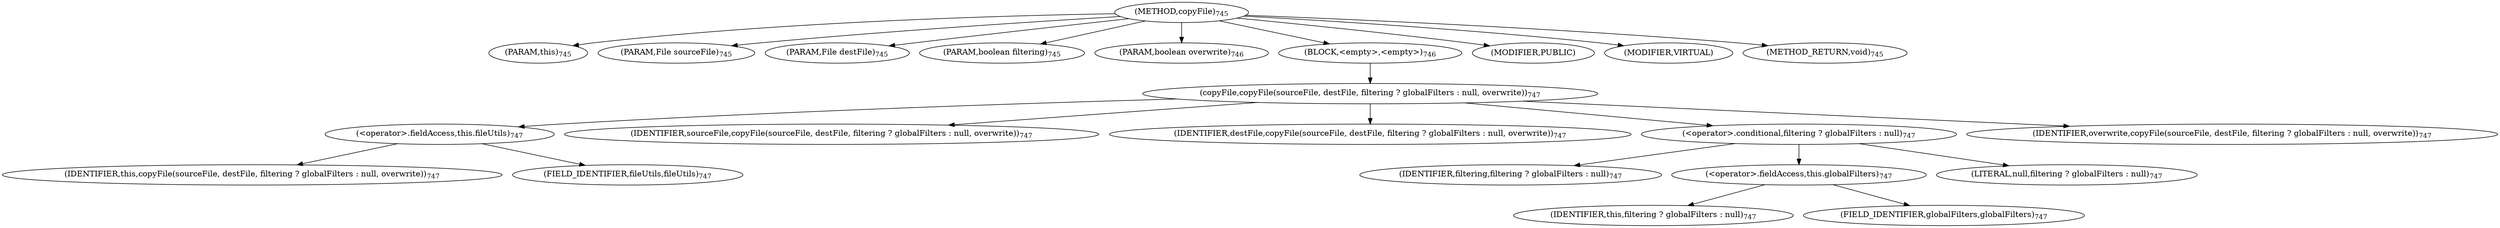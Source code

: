 digraph "copyFile" {  
"1934" [label = <(METHOD,copyFile)<SUB>745</SUB>> ]
"1935" [label = <(PARAM,this)<SUB>745</SUB>> ]
"1936" [label = <(PARAM,File sourceFile)<SUB>745</SUB>> ]
"1937" [label = <(PARAM,File destFile)<SUB>745</SUB>> ]
"1938" [label = <(PARAM,boolean filtering)<SUB>745</SUB>> ]
"1939" [label = <(PARAM,boolean overwrite)<SUB>746</SUB>> ]
"1940" [label = <(BLOCK,&lt;empty&gt;,&lt;empty&gt;)<SUB>746</SUB>> ]
"1941" [label = <(copyFile,copyFile(sourceFile, destFile, filtering ? globalFilters : null, overwrite))<SUB>747</SUB>> ]
"1942" [label = <(&lt;operator&gt;.fieldAccess,this.fileUtils)<SUB>747</SUB>> ]
"1943" [label = <(IDENTIFIER,this,copyFile(sourceFile, destFile, filtering ? globalFilters : null, overwrite))<SUB>747</SUB>> ]
"1944" [label = <(FIELD_IDENTIFIER,fileUtils,fileUtils)<SUB>747</SUB>> ]
"1945" [label = <(IDENTIFIER,sourceFile,copyFile(sourceFile, destFile, filtering ? globalFilters : null, overwrite))<SUB>747</SUB>> ]
"1946" [label = <(IDENTIFIER,destFile,copyFile(sourceFile, destFile, filtering ? globalFilters : null, overwrite))<SUB>747</SUB>> ]
"1947" [label = <(&lt;operator&gt;.conditional,filtering ? globalFilters : null)<SUB>747</SUB>> ]
"1948" [label = <(IDENTIFIER,filtering,filtering ? globalFilters : null)<SUB>747</SUB>> ]
"1949" [label = <(&lt;operator&gt;.fieldAccess,this.globalFilters)<SUB>747</SUB>> ]
"1950" [label = <(IDENTIFIER,this,filtering ? globalFilters : null)<SUB>747</SUB>> ]
"1951" [label = <(FIELD_IDENTIFIER,globalFilters,globalFilters)<SUB>747</SUB>> ]
"1952" [label = <(LITERAL,null,filtering ? globalFilters : null)<SUB>747</SUB>> ]
"1953" [label = <(IDENTIFIER,overwrite,copyFile(sourceFile, destFile, filtering ? globalFilters : null, overwrite))<SUB>747</SUB>> ]
"1954" [label = <(MODIFIER,PUBLIC)> ]
"1955" [label = <(MODIFIER,VIRTUAL)> ]
"1956" [label = <(METHOD_RETURN,void)<SUB>745</SUB>> ]
  "1934" -> "1935" 
  "1934" -> "1936" 
  "1934" -> "1937" 
  "1934" -> "1938" 
  "1934" -> "1939" 
  "1934" -> "1940" 
  "1934" -> "1954" 
  "1934" -> "1955" 
  "1934" -> "1956" 
  "1940" -> "1941" 
  "1941" -> "1942" 
  "1941" -> "1945" 
  "1941" -> "1946" 
  "1941" -> "1947" 
  "1941" -> "1953" 
  "1942" -> "1943" 
  "1942" -> "1944" 
  "1947" -> "1948" 
  "1947" -> "1949" 
  "1947" -> "1952" 
  "1949" -> "1950" 
  "1949" -> "1951" 
}
